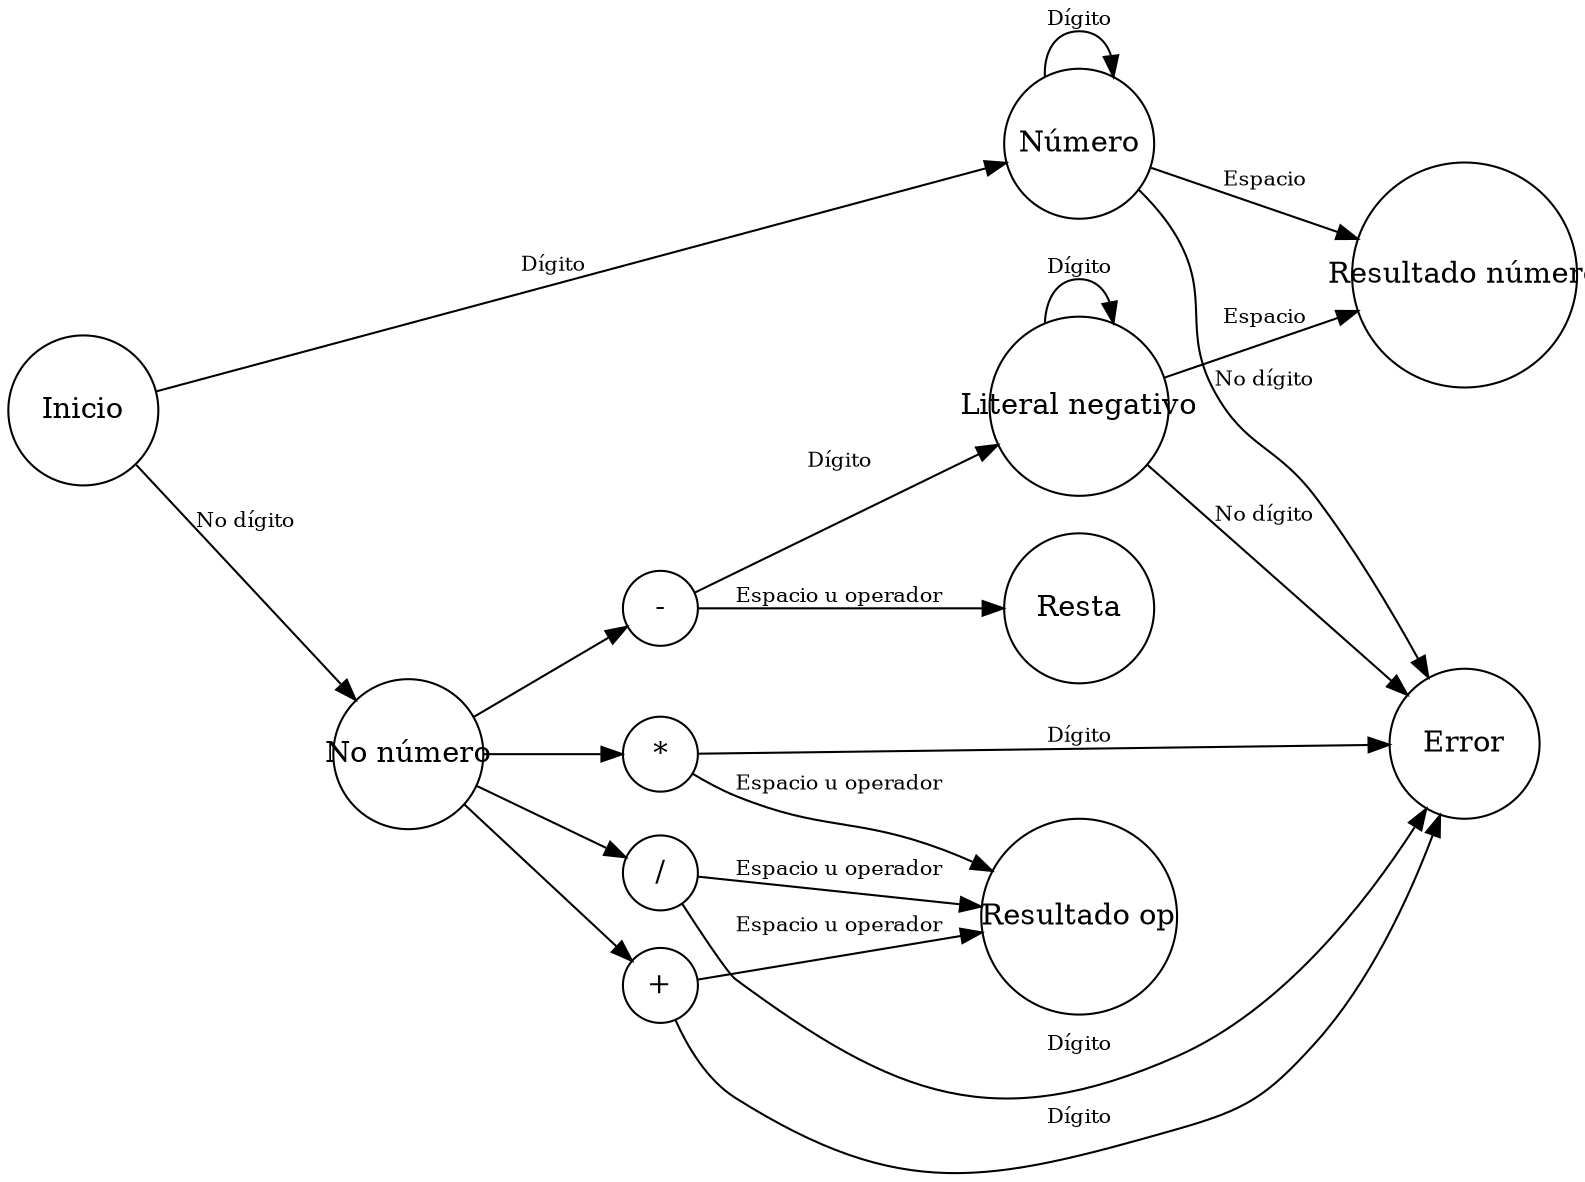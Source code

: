 digraph G {

node [shape=circle];
rankdir=LR;

I [label="Inicio",fixedsize="true",width=1, height=0.8];
Num [label="Número",fixedsize="true", width=1, height=0.8];
Nonum[label="No número",fixedsize="true", width=1, height=0.8];
Err [label="Error",fixedsize="true",width=1, height=0.8];
mas [label="+",fixedsize="true"];
por [label="*",fixedsize="true"];
div [label="/",fixedsize="true"];
res [label="-",fixedsize="true"];
Lit [label="Literal negativo",fixedsize="true", width=1.2, height=0.8];
Resta [label="Resta",fixedsize="true",width=1, height=0.8];
ResultNum [label="Resultado número",fixedsize="true",width=1.5, height=0.8];
ResultOp [label="Resultado op",fixedsize="true",width=1.3, height=0.8];

I -> Num [label="Dígito", fontsize="10"];
Num -> Err [label = "No dígito", labeldistance="1" , fontsize="10"];
Num -> Num [label = "Dígito", labeldistance="1" ,fontsize="10"];
I -> Nonum [label = "No dígito" ,fontsize="10"];
Nonum -> mas []
Nonum -> por []
Nonum -> div []
Nonum -> res []
res -> Lit [label = "Dígito" ,fontsize="10"]
res -> Resta [label = "Espacio u operador" ,fontsize="10"]
mas -> Err [label = "Dígito",fontsize="10"]
por -> Err [label = "Dígito",fontsize="10"]
div -> Err [label = "Dígito",fontsize="10"]
Lit -> Err [label = "No dígito",fontsize="10"]
Lit -> Lit [label = "Dígito", labeldistance="1" ,fontsize="10"];
Num -> ResultNum [label = "Espacio",fontsize="10"]

mas -> ResultOp [label = "Espacio u operador",fontsize="10"]
por -> ResultOp [label = "Espacio u operador",fontsize="10"]
div -> ResultOp [label = "Espacio u operador",fontsize="10"]
Lit -> ResultNum [label = "Espacio",fontsize="10"]



}